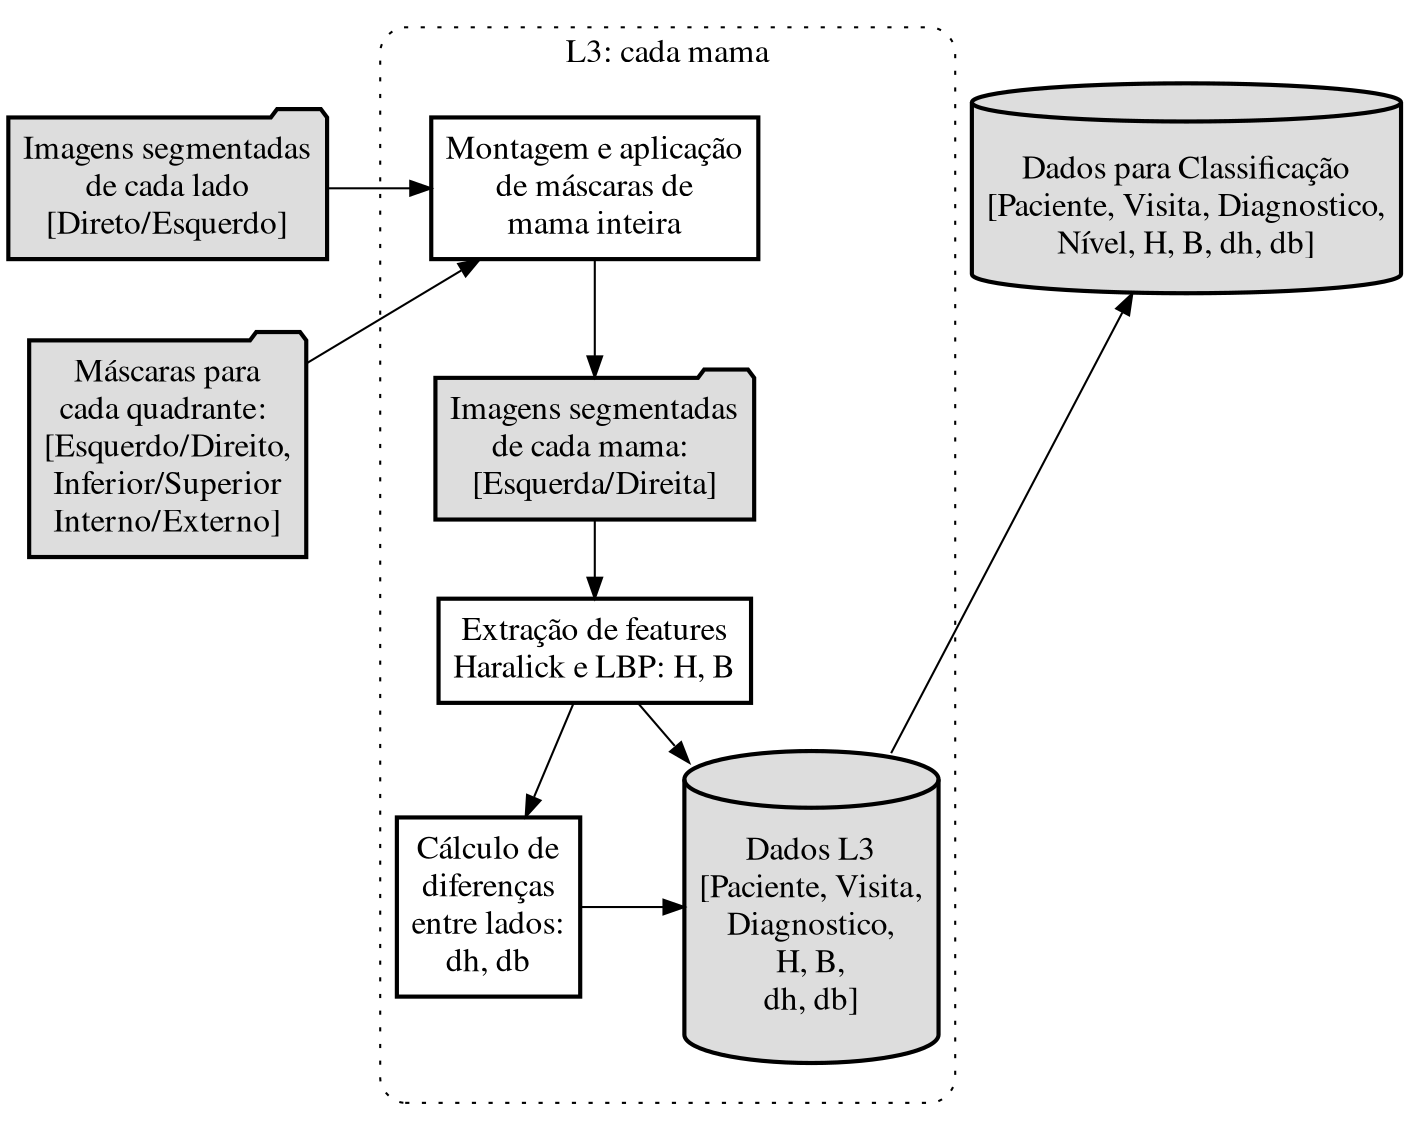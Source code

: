 digraph {
    ranksep = "0.05"
    nodesep = "0.7"
    ratio=0.8
    // dpi=400
    node [
        fontname = "Times"
        shape = rectangle
        fontsize = 16
        style = "filled,bold"
        fillcolor = "#ffffff",
        margin = "0.1,0.1"
    ]
    edge [
        fontname = "Times"
        fontsize = 14
    ]


        l2_imgs [
            label = "Imagens segmentadas\nde cada lado\n[Direto/Esquerdo]",
            shape = folder, fillcolor = "#dddddd"
        ]


    subgraph cluster_l3 {
        fontsize = 16
        fontname = "Times"
        label = "L3: cada mama"
        style="rounded,dotted"

        l3_task_aplicao_masks_mama_inteira [label = "Montagem e aplicação\nde máscaras de\nmama inteira"]
        l3_imgs [
            label = "Imagens segmentadas\nde cada mama: \n[Esquerda/Direita]",
            shape = folder, fillcolor = "#dddddd"
        ]

        l3_task_aplicao_masks_mama_inteira -> l3_imgs
        l3_task_extracao_features_a [label = "Extração de features\nHaralick e LBP: H, B"]
        l3_task_extracao_features_b [label = "Cálculo de\ndiferenças\nentre lados:\ndh, db"]

        l3_data [
            label = "\nDados L3\n[Paciente, Visita,\nDiagnostico,\nH, B,\ndh, db]",
            shape = cylinder, fillcolor = "#dddddd"
            margin = "0.1,0"
        ]
        l3_imgs -> l3_task_extracao_features_a -> l3_task_extracao_features_b -> l3_data
        l3_task_extracao_features_a -> l3_data
        {l3_task_extracao_features_b; l3_data; rank=same}
    }

        l4_imgs_masks [
            label = "Máscaras para\ncada quadrante: \n[Esquerdo/Direito,\nInferior/Superior\nInterno/Externo]",
            shape = folder, fillcolor = "#dddddd"
        ]


    final_results [
        label = "\nDados para Classificação\n[Paciente, Visita, Diagnostico,\nNível, H, B, dh, db]",
        shape = cylinder, fillcolor = "#dddddd"
        margin = "0.1,0"
    ]

    l3_data -> final_results  [constraint=false]
    l4_imgs_masks -> l3_task_aplicao_masks_mama_inteira [constraint=false]
    l2_imgs -> l3_task_aplicao_masks_mama_inteira [constraint=false]

    l2_imgs -> l4_imgs_masks [style=invis]
}
